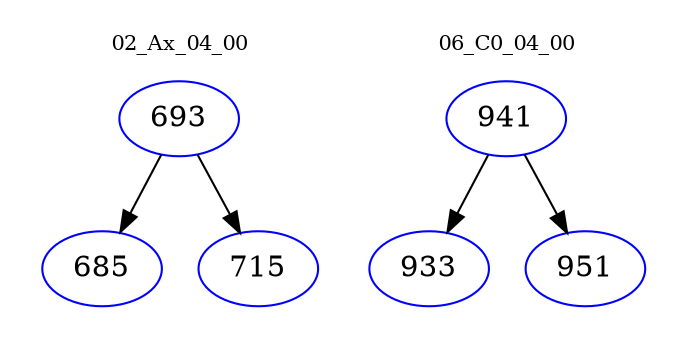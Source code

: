 digraph{
subgraph cluster_0 {
color = white
label = "02_Ax_04_00";
fontsize=10;
T0_693 [label="693", color="blue"]
T0_693 -> T0_685 [color="black"]
T0_685 [label="685", color="blue"]
T0_693 -> T0_715 [color="black"]
T0_715 [label="715", color="blue"]
}
subgraph cluster_1 {
color = white
label = "06_C0_04_00";
fontsize=10;
T1_941 [label="941", color="blue"]
T1_941 -> T1_933 [color="black"]
T1_933 [label="933", color="blue"]
T1_941 -> T1_951 [color="black"]
T1_951 [label="951", color="blue"]
}
}
